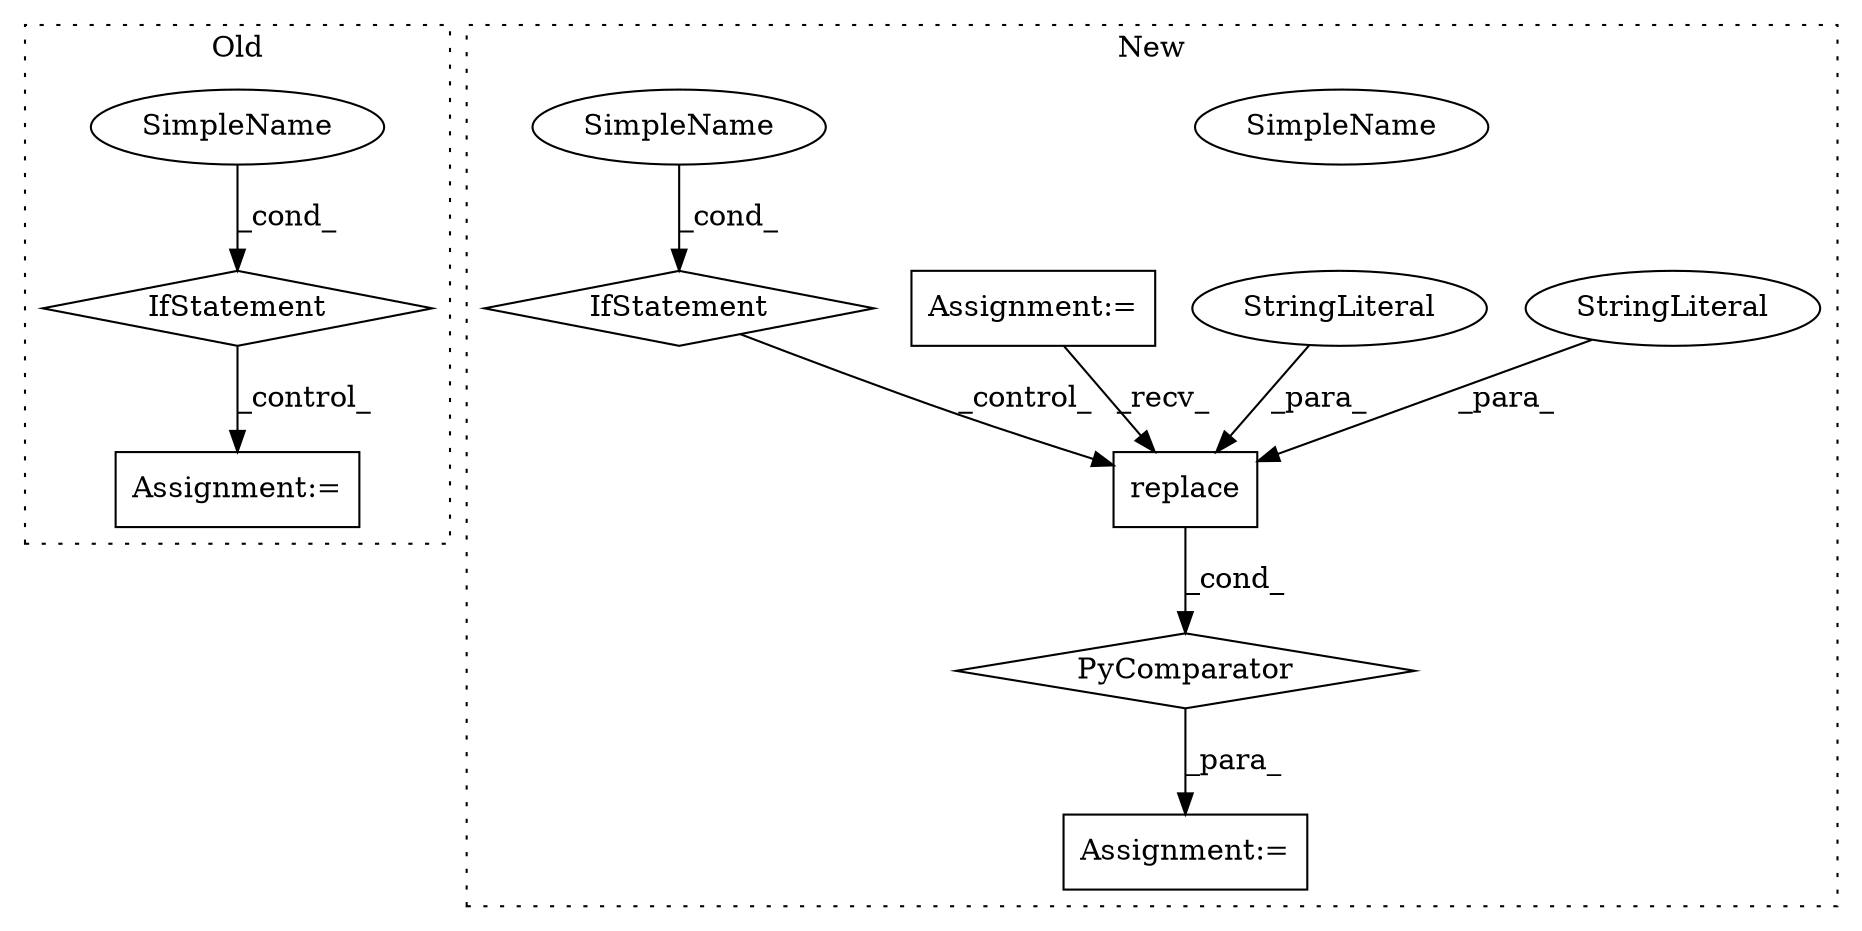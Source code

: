 digraph G {
subgraph cluster0 {
1 [label="IfStatement" a="25" s="1226,1264" l="10,2" shape="diamond"];
7 [label="Assignment:=" a="7" s="1291" l="2" shape="box"];
8 [label="SimpleName" a="42" s="" l="" shape="ellipse"];
label = "Old";
style="dotted";
}
subgraph cluster1 {
2 [label="replace" a="32" s="1149,1164" l="8,1" shape="box"];
3 [label="StringLiteral" a="45" s="1161" l="3" shape="ellipse"];
4 [label="StringLiteral" a="45" s="1157" l="3" shape="ellipse"];
5 [label="Assignment:=" a="7" s="1121" l="1" shape="box"];
6 [label="Assignment:=" a="7" s="831" l="1" shape="box"];
9 [label="IfStatement" a="25" s="1229" l="25" shape="diamond"];
10 [label="SimpleName" a="42" s="1249" l="5" shape="ellipse"];
11 [label="PyComparator" a="113" s="1229" l="25" shape="diamond"];
12 [label="SimpleName" a="42" s="1249" l="5" shape="ellipse"];
label = "New";
style="dotted";
}
1 -> 7 [label="_control_"];
2 -> 11 [label="_cond_"];
3 -> 2 [label="_para_"];
4 -> 2 [label="_para_"];
6 -> 2 [label="_recv_"];
8 -> 1 [label="_cond_"];
9 -> 2 [label="_control_"];
11 -> 5 [label="_para_"];
12 -> 9 [label="_cond_"];
}